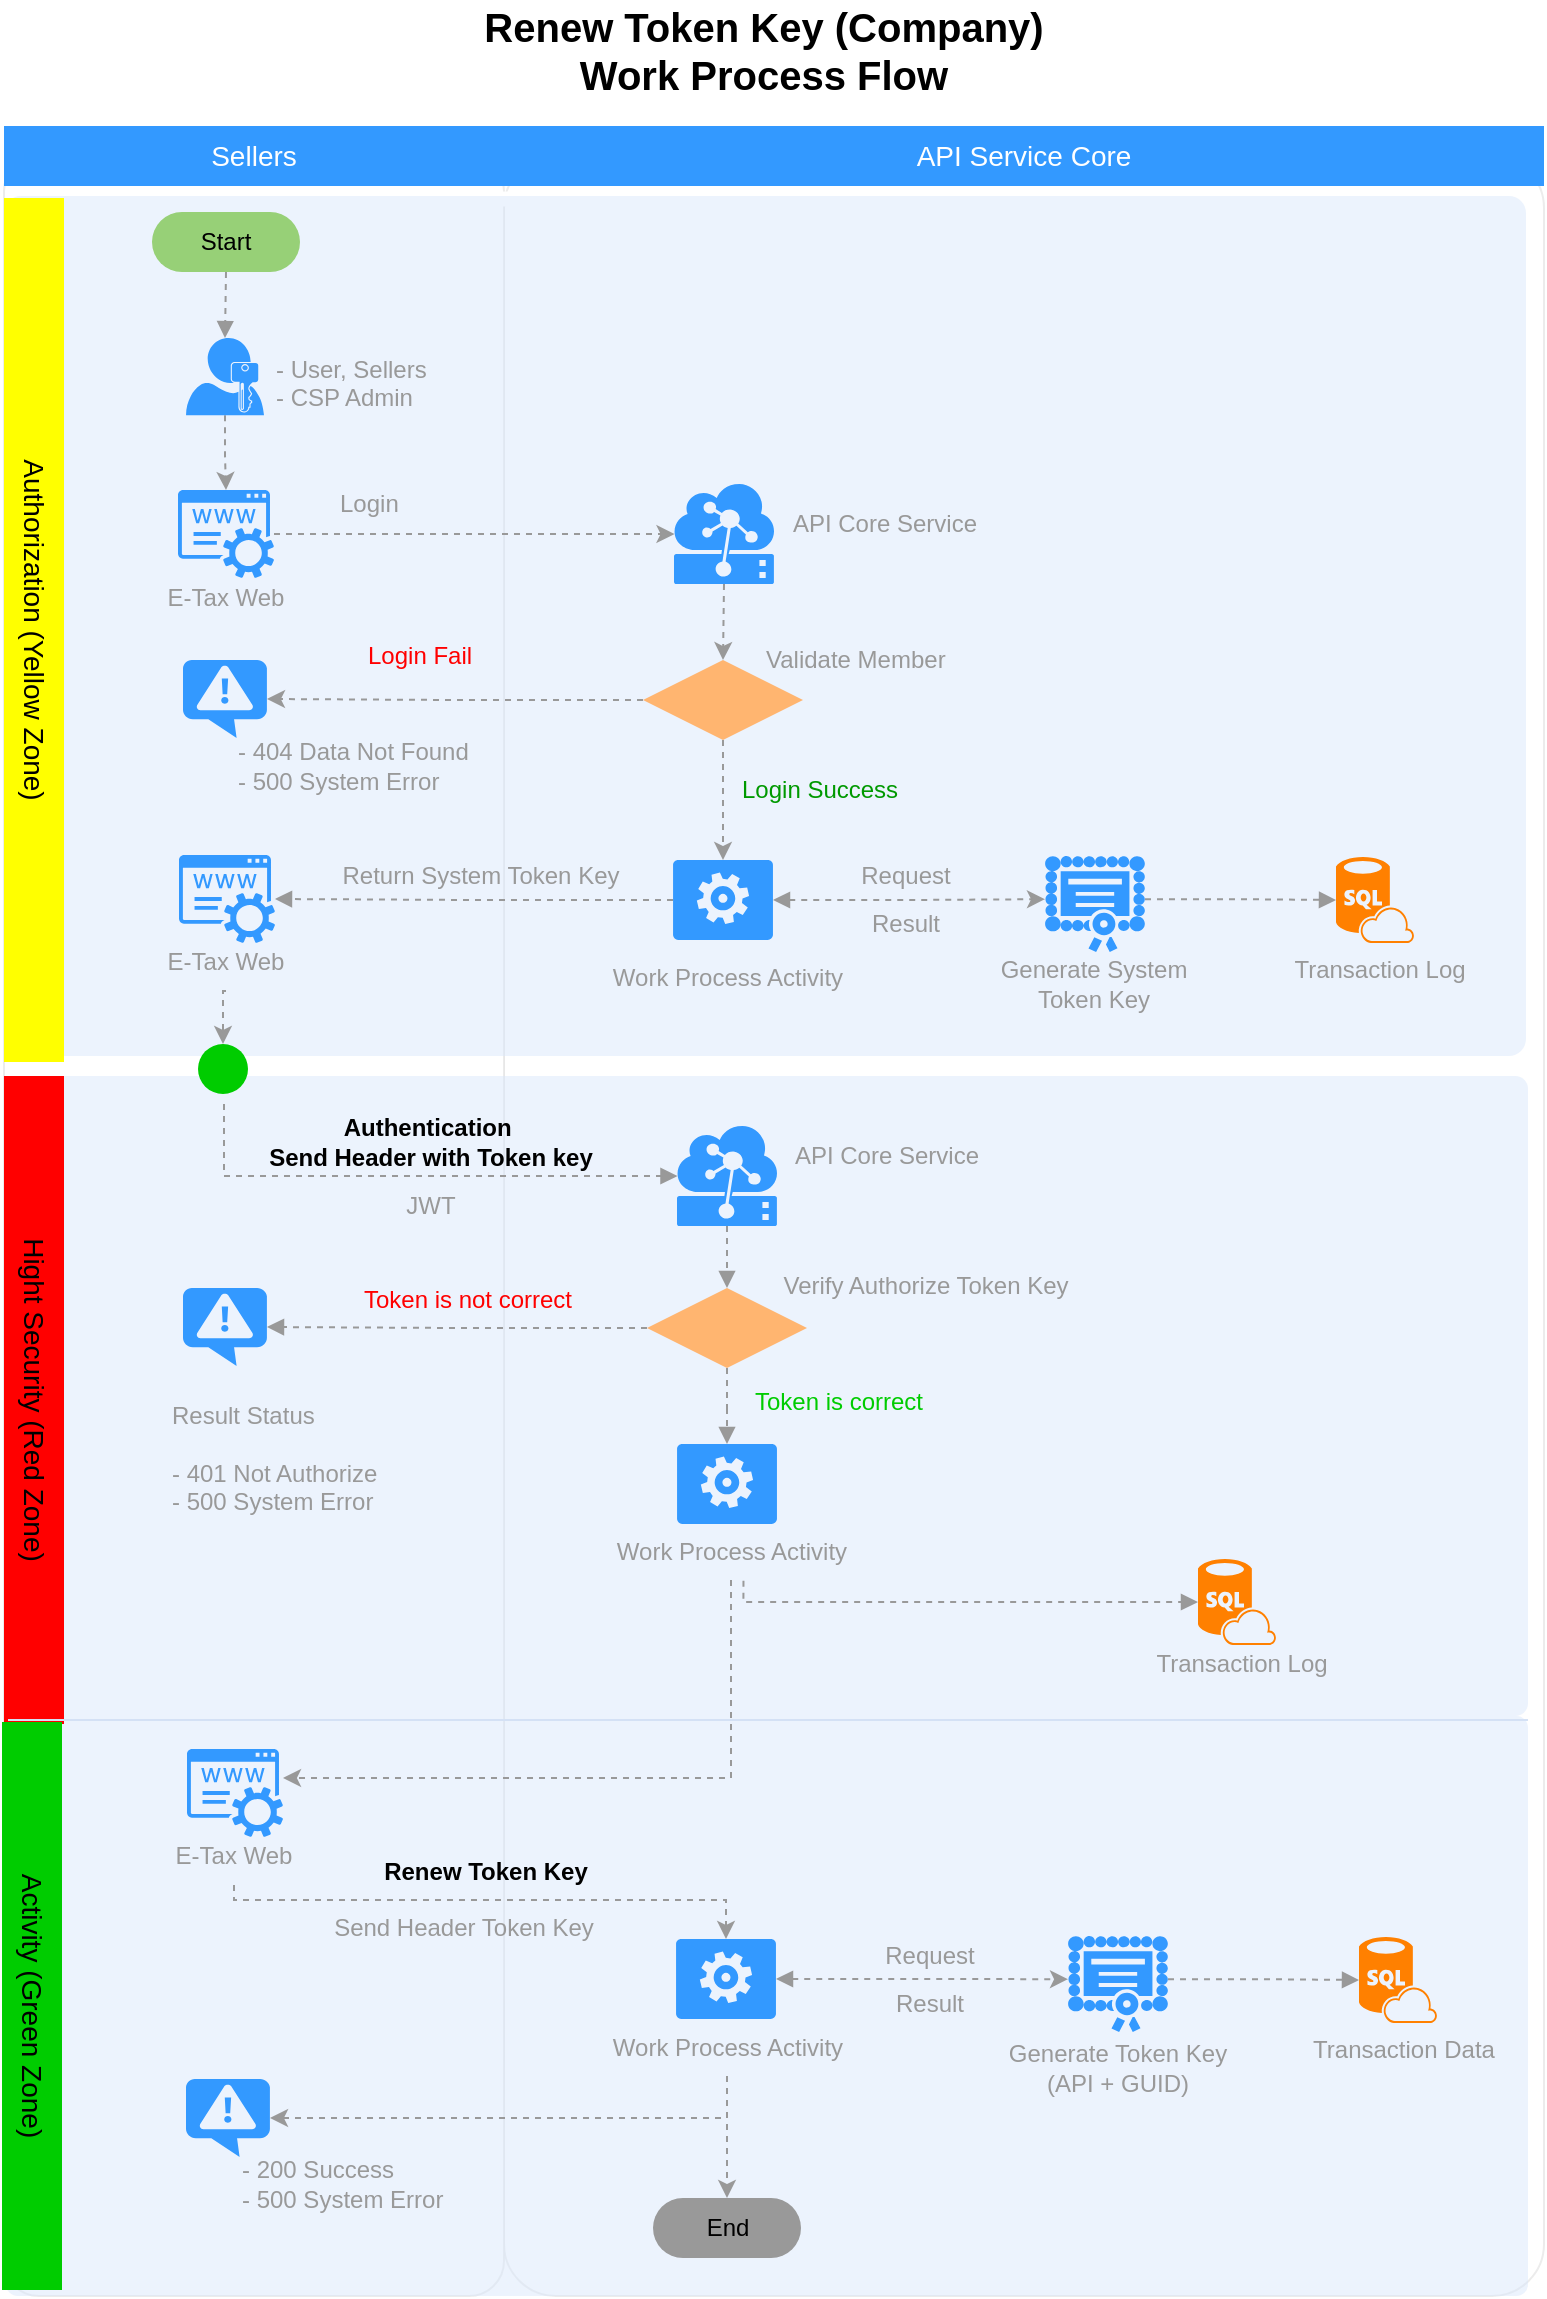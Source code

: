 <mxfile version="10.8.0" type="github"><diagram id="98et0ZXu4X3KvnPCGmSZ" name="Page-1"><mxGraphModel dx="1220" dy="634" grid="0" gridSize="10" guides="1" tooltips="1" connect="1" arrows="1" fold="1" page="1" pageScale="1" pageWidth="827" pageHeight="1169" math="0" shadow="0"><root><mxCell id="0"/><mxCell id="1" parent="0"/><mxCell id="h0HXBKNJnMVw-SOLxNJ8-104" value="" style="rounded=1;whiteSpace=wrap;html=1;strokeColor=#E6E6E6;strokeWidth=1;fillColor=#FFFFFF;fontFamily=Helvetica;fontSize=14;fontColor=#FFB366;opacity=75;verticalAlign=top;fontStyle=1;arcSize=5;" parent="1" vertex="1"><mxGeometry x="300" y="90" width="520" height="1070" as="geometry"/></mxCell><mxCell id="h0HXBKNJnMVw-SOLxNJ8-105" value="" style="rounded=1;whiteSpace=wrap;html=1;strokeColor=#E6E6E6;strokeWidth=1;fillColor=#FFFFFF;fontFamily=Helvetica;fontSize=14;fontColor=#FFB366;opacity=75;verticalAlign=top;fontStyle=1;arcSize=7;" parent="1" vertex="1"><mxGeometry x="50" y="90" width="250" height="1070" as="geometry"/></mxCell><mxCell id="h0HXBKNJnMVw-SOLxNJ8-106" value="" style="shape=mxgraph.arrows.two_way_arrow_horizontal;html=1;verticalLabelPosition=bottom;verticalAlign=top;strokeWidth=2;strokeColor=none;dashed=1;fillColor=#FFFFFF;fontFamily=Verdana;fontSize=12;fontColor=#00BEF2" parent="1" vertex="1"><mxGeometry x="265.5" y="104" width="67" height="15" as="geometry"/></mxCell><mxCell id="h0HXBKNJnMVw-SOLxNJ8-107" value="" style="rounded=1;whiteSpace=wrap;html=1;strokeColor=none;strokeWidth=1;fillColor=#dae8fc;fontSize=12;align=center;arcSize=2;opacity=50;" parent="1" vertex="1"><mxGeometry x="51" y="870" width="761" height="290" as="geometry"/></mxCell><mxCell id="h0HXBKNJnMVw-SOLxNJ8-108" value="" style="rounded=1;whiteSpace=wrap;html=1;strokeColor=none;strokeWidth=1;fillColor=#dae8fc;fontSize=12;align=center;arcSize=2;opacity=50;" parent="1" vertex="1"><mxGeometry x="51" y="550" width="761" height="320" as="geometry"/></mxCell><mxCell id="h0HXBKNJnMVw-SOLxNJ8-109" value="" style="rounded=1;whiteSpace=wrap;html=1;strokeColor=none;strokeWidth=1;fillColor=#dae8fc;fontSize=12;align=center;arcSize=2;opacity=50;" parent="1" vertex="1"><mxGeometry x="50" y="110" width="761" height="430" as="geometry"/></mxCell><mxCell id="h0HXBKNJnMVw-SOLxNJ8-110" value="Renew Token Key (Company)&lt;br&gt;Work Process Flow" style="text;html=1;strokeColor=none;fillColor=none;align=center;verticalAlign=middle;whiteSpace=wrap;rounded=0;fontStyle=1;fontSize=20;" parent="1" vertex="1"><mxGeometry x="275" y="12" width="310" height="50" as="geometry"/></mxCell><mxCell id="h0HXBKNJnMVw-SOLxNJ8-111" style="edgeStyle=orthogonalEdgeStyle;rounded=0;orthogonalLoop=1;jettySize=auto;html=1;exitX=0.5;exitY=1;exitDx=0;exitDy=0;exitPerimeter=0;entryX=0.5;entryY=0;entryDx=0;entryDy=0;dashed=1;startArrow=none;startFill=0;endArrow=block;endFill=1;strokeColor=#999999;" parent="1" source="h0HXBKNJnMVw-SOLxNJ8-112" target="h0HXBKNJnMVw-SOLxNJ8-147" edge="1"><mxGeometry relative="1" as="geometry"/></mxCell><mxCell id="h0HXBKNJnMVw-SOLxNJ8-112" value="" style="shadow=0;dashed=0;html=1;strokeColor=none;labelPosition=center;verticalLabelPosition=bottom;verticalAlign=top;align=center;shape=mxgraph.mscae.cloud.iot_edge;fillColor=#3399FF;pointerEvents=1;fontSize=12;fontColor=#999999;" parent="1" vertex="1"><mxGeometry x="386.5" y="575" width="50" height="50" as="geometry"/></mxCell><mxCell id="h0HXBKNJnMVw-SOLxNJ8-113" value="" style="verticalLabelPosition=bottom;html=1;verticalAlign=top;align=center;strokeColor=none;fillColor=#3399FF;shape=mxgraph.azure.notification_topic;fontSize=12;fontColor=#999999;" parent="1" vertex="1"><mxGeometry x="139.5" y="656" width="42" height="39" as="geometry"/></mxCell><mxCell id="h0HXBKNJnMVw-SOLxNJ8-114" value="Result Status&lt;br&gt;&lt;br&gt;- 401 Not Authorize&lt;br&gt;- 500 System Error&lt;br&gt;" style="text;html=1;strokeColor=none;fillColor=none;align=left;verticalAlign=middle;whiteSpace=wrap;rounded=0;fontSize=12;fontColor=#999999;" parent="1" vertex="1"><mxGeometry x="132" y="702" width="143" height="77" as="geometry"/></mxCell><mxCell id="h0HXBKNJnMVw-SOLxNJ8-115" style="edgeStyle=orthogonalEdgeStyle;rounded=0;orthogonalLoop=1;jettySize=auto;html=1;fontSize=14;strokeColor=#999999;dashed=1;entryX=0.005;entryY=0.5;entryDx=0;entryDy=0;entryPerimeter=0;" parent="1" source="h0HXBKNJnMVw-SOLxNJ8-164" target="h0HXBKNJnMVw-SOLxNJ8-123" edge="1"><mxGeometry relative="1" as="geometry"><mxPoint x="531" y="306" as="targetPoint"/><mxPoint x="197" y="306" as="sourcePoint"/></mxGeometry></mxCell><mxCell id="h0HXBKNJnMVw-SOLxNJ8-116" value="Login" style="text;html=1;strokeColor=none;fillColor=none;align=left;verticalAlign=middle;whiteSpace=wrap;rounded=0;fontSize=12;fontColor=#999999;" parent="1" vertex="1"><mxGeometry x="215.5" y="254" width="59" height="20" as="geometry"/></mxCell><mxCell id="h0HXBKNJnMVw-SOLxNJ8-117" style="edgeStyle=orthogonalEdgeStyle;rounded=0;orthogonalLoop=1;jettySize=auto;html=1;exitX=0.5;exitY=1;exitDx=0;exitDy=0;dashed=1;strokeColor=#999999;exitPerimeter=0;" parent="1" source="h0HXBKNJnMVw-SOLxNJ8-127" target="h0HXBKNJnMVw-SOLxNJ8-164" edge="1"><mxGeometry relative="1" as="geometry"><mxPoint x="161" y="269" as="sourcePoint"/><mxPoint x="161" y="325" as="targetPoint"/></mxGeometry></mxCell><mxCell id="h0HXBKNJnMVw-SOLxNJ8-118" value="" style="group" parent="1" vertex="1" connectable="0"><mxGeometry x="685" y="430.5" width="108" height="79" as="geometry"/></mxCell><mxCell id="h0HXBKNJnMVw-SOLxNJ8-119" value="" style="group" parent="h0HXBKNJnMVw-SOLxNJ8-118" vertex="1" connectable="0"><mxGeometry width="108" height="79" as="geometry"/></mxCell><mxCell id="h0HXBKNJnMVw-SOLxNJ8-120" value="Transaction Log" style="text;html=1;strokeColor=none;fillColor=none;align=center;verticalAlign=middle;whiteSpace=wrap;rounded=0;fontSize=12;fontColor=#999999;" parent="h0HXBKNJnMVw-SOLxNJ8-119" vertex="1"><mxGeometry x="-1" y="52" width="108" height="29" as="geometry"/></mxCell><mxCell id="h0HXBKNJnMVw-SOLxNJ8-121" value="" style="verticalLabelPosition=bottom;html=1;verticalAlign=top;align=center;strokeColor=none;fillColor=#FF8000;shape=mxgraph.azure.sql_database_sql_azure;fontSize=12;fontColor=#999999;" parent="h0HXBKNJnMVw-SOLxNJ8-119" vertex="1"><mxGeometry x="31" y="10" width="39" height="43" as="geometry"/></mxCell><mxCell id="h0HXBKNJnMVw-SOLxNJ8-122" style="edgeStyle=orthogonalEdgeStyle;rounded=0;orthogonalLoop=1;jettySize=auto;html=1;exitX=0.5;exitY=1;exitDx=0;exitDy=0;exitPerimeter=0;entryX=0.5;entryY=0;entryDx=0;entryDy=0;dashed=1;strokeColor=#999999;" parent="1" source="h0HXBKNJnMVw-SOLxNJ8-123" target="h0HXBKNJnMVw-SOLxNJ8-168" edge="1"><mxGeometry relative="1" as="geometry"/></mxCell><mxCell id="h0HXBKNJnMVw-SOLxNJ8-123" value="" style="shadow=0;dashed=0;html=1;strokeColor=none;labelPosition=center;verticalLabelPosition=bottom;verticalAlign=top;align=center;shape=mxgraph.mscae.cloud.iot_edge;fillColor=#3399FF;pointerEvents=1;fontSize=12;fontColor=#999999;" parent="1" vertex="1"><mxGeometry x="385" y="254" width="50" height="50" as="geometry"/></mxCell><mxCell id="h0HXBKNJnMVw-SOLxNJ8-124" value="API Core Service" style="text;html=1;strokeColor=none;fillColor=none;align=center;verticalAlign=middle;whiteSpace=wrap;rounded=0;fontSize=12;fontColor=#999999;" parent="1" vertex="1"><mxGeometry x="440" y="259.5" width="101" height="29" as="geometry"/></mxCell><mxCell id="h0HXBKNJnMVw-SOLxNJ8-125" value="" style="group" parent="1" vertex="1" connectable="0"><mxGeometry x="141" y="181" width="162.5" height="50" as="geometry"/></mxCell><mxCell id="h0HXBKNJnMVw-SOLxNJ8-126" value="&lt;font color=&quot;#999999&quot; style=&quot;font-size: 12px&quot;&gt;- User, Sellers&lt;br&gt;- CSP Admin&lt;br&gt;&lt;br&gt;&lt;/font&gt;" style="text;html=1;strokeColor=none;fillColor=none;align=left;verticalAlign=middle;whiteSpace=wrap;rounded=0;fontSize=12;" parent="h0HXBKNJnMVw-SOLxNJ8-125" vertex="1"><mxGeometry x="42.5" y="10" width="120" height="40" as="geometry"/></mxCell><mxCell id="h0HXBKNJnMVw-SOLxNJ8-127" value="" style="pointerEvents=1;shadow=0;dashed=0;html=1;strokeColor=none;labelPosition=center;verticalLabelPosition=bottom;verticalAlign=top;align=center;shape=mxgraph.mscae.enterprise.user_permissions;fillColor=#3399FF;fontSize=14;" parent="h0HXBKNJnMVw-SOLxNJ8-125" vertex="1"><mxGeometry width="39" height="38.678" as="geometry"/></mxCell><mxCell id="h0HXBKNJnMVw-SOLxNJ8-128" value="" style="group" parent="1" vertex="1" connectable="0"><mxGeometry x="331.5" y="443" width="160" height="72" as="geometry"/></mxCell><mxCell id="h0HXBKNJnMVw-SOLxNJ8-129" value="" style="verticalLabelPosition=bottom;html=1;verticalAlign=top;align=center;strokeColor=none;fillColor=#3399FF;shape=mxgraph.azure.worker_role;fontSize=12;fontColor=#999999;" parent="h0HXBKNJnMVw-SOLxNJ8-128" vertex="1"><mxGeometry x="53" y="-1" width="50" height="40" as="geometry"/></mxCell><mxCell id="h0HXBKNJnMVw-SOLxNJ8-130" value="Work Process Activity&lt;br&gt;" style="text;html=1;strokeColor=none;fillColor=none;align=center;verticalAlign=middle;whiteSpace=wrap;rounded=0;fontSize=12;fontColor=#999999;" parent="h0HXBKNJnMVw-SOLxNJ8-128" vertex="1"><mxGeometry y="43" width="160" height="29" as="geometry"/></mxCell><mxCell id="h0HXBKNJnMVw-SOLxNJ8-131" value="" style="group" parent="1" vertex="1" connectable="0"><mxGeometry x="537.5" y="434.5" width="114" height="81" as="geometry"/></mxCell><mxCell id="h0HXBKNJnMVw-SOLxNJ8-132" value="" style="group" parent="h0HXBKNJnMVw-SOLxNJ8-131" vertex="1" connectable="0"><mxGeometry width="114" height="81" as="geometry"/></mxCell><mxCell id="h0HXBKNJnMVw-SOLxNJ8-133" value="Generate System Token Key&lt;br&gt;" style="text;html=1;strokeColor=none;fillColor=none;align=center;verticalAlign=middle;whiteSpace=wrap;rounded=0;fontSize=12;fontColor=#999999;" parent="h0HXBKNJnMVw-SOLxNJ8-132" vertex="1"><mxGeometry y="54" width="114" height="30" as="geometry"/></mxCell><mxCell id="h0HXBKNJnMVw-SOLxNJ8-134" value="" style="pointerEvents=1;shadow=0;dashed=0;html=1;strokeColor=none;labelPosition=center;verticalLabelPosition=bottom;verticalAlign=top;align=center;shape=mxgraph.mscae.intune.inventory_license;fillColor=#3399FF;fontSize=14;" parent="h0HXBKNJnMVw-SOLxNJ8-131" vertex="1"><mxGeometry x="33" y="5.5" width="50" height="48" as="geometry"/></mxCell><mxCell id="h0HXBKNJnMVw-SOLxNJ8-135" style="edgeStyle=orthogonalEdgeStyle;rounded=0;orthogonalLoop=1;jettySize=auto;html=1;exitX=1;exitY=0.5;exitDx=0;exitDy=0;exitPerimeter=0;entryX=0;entryY=0.45;entryDx=0;entryDy=0;entryPerimeter=0;dashed=1;strokeColor=#999999;startArrow=block;startFill=1;" parent="1" source="h0HXBKNJnMVw-SOLxNJ8-129" target="h0HXBKNJnMVw-SOLxNJ8-134" edge="1"><mxGeometry relative="1" as="geometry"/></mxCell><mxCell id="h0HXBKNJnMVw-SOLxNJ8-136" value="Request" style="text;html=1;strokeColor=none;fillColor=none;align=center;verticalAlign=middle;whiteSpace=wrap;rounded=0;fontSize=12;fontColor=#999999;" parent="1" vertex="1"><mxGeometry x="471" y="440" width="60" height="20" as="geometry"/></mxCell><mxCell id="h0HXBKNJnMVw-SOLxNJ8-137" value="Result" style="text;html=1;strokeColor=none;fillColor=none;align=center;verticalAlign=middle;whiteSpace=wrap;rounded=0;fontSize=12;fontColor=#999999;" parent="1" vertex="1"><mxGeometry x="471" y="464" width="60" height="20" as="geometry"/></mxCell><mxCell id="h0HXBKNJnMVw-SOLxNJ8-138" style="edgeStyle=orthogonalEdgeStyle;rounded=0;orthogonalLoop=1;jettySize=auto;html=1;exitX=0;exitY=0.5;exitDx=0;exitDy=0;exitPerimeter=0;dashed=1;startArrow=none;startFill=0;strokeColor=#999999;endArrow=block;endFill=1;" parent="1" source="h0HXBKNJnMVw-SOLxNJ8-129" target="h0HXBKNJnMVw-SOLxNJ8-140" edge="1"><mxGeometry relative="1" as="geometry"><mxPoint x="181" y="462" as="targetPoint"/></mxGeometry></mxCell><mxCell id="h0HXBKNJnMVw-SOLxNJ8-139" value="" style="group" parent="1" vertex="1" connectable="0"><mxGeometry x="106" y="440.5" width="110" height="74" as="geometry"/></mxCell><mxCell id="h0HXBKNJnMVw-SOLxNJ8-140" value="" style="pointerEvents=1;shadow=0;dashed=0;html=1;strokeColor=none;fillColor=#3399FF;labelPosition=center;verticalLabelPosition=bottom;verticalAlign=top;outlineConnect=0;align=center;shape=mxgraph.office.services.registrar_service;" parent="h0HXBKNJnMVw-SOLxNJ8-139" vertex="1"><mxGeometry x="31.5" y="-1" width="48" height="44" as="geometry"/></mxCell><mxCell id="h0HXBKNJnMVw-SOLxNJ8-141" value="E-Tax Web" style="text;html=1;strokeColor=none;fillColor=none;align=center;verticalAlign=middle;whiteSpace=wrap;rounded=0;fontSize=12;fontColor=#999999;" parent="h0HXBKNJnMVw-SOLxNJ8-139" vertex="1"><mxGeometry y="37" width="110" height="30" as="geometry"/></mxCell><mxCell id="h0HXBKNJnMVw-SOLxNJ8-142" value="Return System Token Key&lt;br&gt;" style="text;html=1;strokeColor=none;fillColor=none;align=center;verticalAlign=middle;whiteSpace=wrap;rounded=0;fontSize=12;fontColor=#999999;" parent="1" vertex="1"><mxGeometry x="198" y="437.5" width="181" height="24" as="geometry"/></mxCell><mxCell id="h0HXBKNJnMVw-SOLxNJ8-143" style="edgeStyle=orthogonalEdgeStyle;rounded=0;orthogonalLoop=1;jettySize=auto;html=1;exitX=0.5;exitY=1;exitDx=0;exitDy=0;entryX=0.005;entryY=0.5;entryDx=0;entryDy=0;dashed=1;startArrow=none;startFill=0;endArrow=block;endFill=1;strokeColor=#999999;entryPerimeter=0;" parent="1" target="h0HXBKNJnMVw-SOLxNJ8-112" edge="1"><mxGeometry relative="1" as="geometry"><mxPoint x="378" y="602" as="targetPoint"/><mxPoint x="160" y="564" as="sourcePoint"/><Array as="points"><mxPoint x="160" y="600"/></Array></mxGeometry></mxCell><mxCell id="h0HXBKNJnMVw-SOLxNJ8-144" style="edgeStyle=orthogonalEdgeStyle;rounded=0;orthogonalLoop=1;jettySize=auto;html=1;exitX=1;exitY=0.45;exitDx=0;exitDy=0;exitPerimeter=0;entryX=0;entryY=0.5;entryDx=0;entryDy=0;entryPerimeter=0;dashed=1;startArrow=none;startFill=0;endArrow=block;endFill=1;strokeColor=#999999;" parent="1" source="h0HXBKNJnMVw-SOLxNJ8-134" target="h0HXBKNJnMVw-SOLxNJ8-121" edge="1"><mxGeometry relative="1" as="geometry"/></mxCell><mxCell id="h0HXBKNJnMVw-SOLxNJ8-145" style="edgeStyle=orthogonalEdgeStyle;rounded=0;orthogonalLoop=1;jettySize=auto;html=1;exitX=0.5;exitY=1;exitDx=0;exitDy=0;dashed=1;startArrow=none;startFill=0;endArrow=block;endFill=1;strokeColor=#999999;" parent="1" source="h0HXBKNJnMVw-SOLxNJ8-147" target="h0HXBKNJnMVw-SOLxNJ8-154" edge="1"><mxGeometry relative="1" as="geometry"/></mxCell><mxCell id="h0HXBKNJnMVw-SOLxNJ8-146" style="edgeStyle=orthogonalEdgeStyle;rounded=0;orthogonalLoop=1;jettySize=auto;html=1;exitX=0;exitY=0.5;exitDx=0;exitDy=0;entryX=1;entryY=0.5;entryDx=0;entryDy=0;entryPerimeter=0;dashed=1;startArrow=none;startFill=0;endArrow=block;endFill=1;strokeColor=#999999;" parent="1" source="h0HXBKNJnMVw-SOLxNJ8-147" target="h0HXBKNJnMVw-SOLxNJ8-113" edge="1"><mxGeometry relative="1" as="geometry"/></mxCell><mxCell id="h0HXBKNJnMVw-SOLxNJ8-147" value="" style="rhombus;whiteSpace=wrap;html=1;strokeColor=none;strokeWidth=1;fillColor=#FFB570;fontSize=12;fontColor=#999999;align=left;" parent="1" vertex="1"><mxGeometry x="371.5" y="656" width="80" height="40" as="geometry"/></mxCell><mxCell id="h0HXBKNJnMVw-SOLxNJ8-148" value="Authentication&amp;nbsp;&lt;br&gt;Send Header with Token key&lt;br&gt;" style="text;html=1;strokeColor=none;fillColor=none;align=center;verticalAlign=middle;whiteSpace=wrap;rounded=0;fontSize=12;fontColor=#000000;fontStyle=1" parent="1" vertex="1"><mxGeometry x="167" y="566" width="193" height="34" as="geometry"/></mxCell><mxCell id="h0HXBKNJnMVw-SOLxNJ8-149" value="API Core Service" style="text;html=1;strokeColor=none;fillColor=none;align=center;verticalAlign=middle;whiteSpace=wrap;rounded=0;fontSize=12;fontColor=#999999;" parent="1" vertex="1"><mxGeometry x="441" y="575.5" width="101" height="29" as="geometry"/></mxCell><mxCell id="h0HXBKNJnMVw-SOLxNJ8-150" value="Token is correct" style="text;html=1;strokeColor=none;fillColor=none;align=center;verticalAlign=middle;whiteSpace=wrap;rounded=0;fontSize=12;fontColor=#00CC00;" parent="1" vertex="1"><mxGeometry x="417" y="698.5" width="101" height="29" as="geometry"/></mxCell><mxCell id="h0HXBKNJnMVw-SOLxNJ8-151" value="Verify Authorize Token Key" style="text;html=1;strokeColor=none;fillColor=none;align=center;verticalAlign=middle;whiteSpace=wrap;rounded=0;fontSize=12;fontColor=#999999;" parent="1" vertex="1"><mxGeometry x="431" y="640" width="160" height="29" as="geometry"/></mxCell><mxCell id="h0HXBKNJnMVw-SOLxNJ8-152" value="Token is not correct" style="text;html=1;strokeColor=none;fillColor=none;align=center;verticalAlign=middle;whiteSpace=wrap;rounded=0;fontSize=12;fontColor=#FF0000;" parent="1" vertex="1"><mxGeometry x="220" y="647" width="124" height="29" as="geometry"/></mxCell><mxCell id="h0HXBKNJnMVw-SOLxNJ8-153" value="" style="group" parent="1" vertex="1" connectable="0"><mxGeometry x="333.5" y="766" width="160" height="72" as="geometry"/></mxCell><mxCell id="h0HXBKNJnMVw-SOLxNJ8-154" value="" style="verticalLabelPosition=bottom;html=1;verticalAlign=top;align=center;strokeColor=none;fillColor=#3399FF;shape=mxgraph.azure.worker_role;fontSize=12;fontColor=#999999;" parent="h0HXBKNJnMVw-SOLxNJ8-153" vertex="1"><mxGeometry x="53" y="-32" width="50" height="40" as="geometry"/></mxCell><mxCell id="h0HXBKNJnMVw-SOLxNJ8-155" value="Work Process Activity&lt;br&gt;" style="text;html=1;strokeColor=none;fillColor=none;align=center;verticalAlign=middle;whiteSpace=wrap;rounded=0;fontSize=12;fontColor=#999999;" parent="h0HXBKNJnMVw-SOLxNJ8-153" vertex="1"><mxGeometry y="7" width="160" height="29" as="geometry"/></mxCell><mxCell id="h0HXBKNJnMVw-SOLxNJ8-156" style="edgeStyle=orthogonalEdgeStyle;rounded=0;orthogonalLoop=1;jettySize=auto;html=1;exitX=0.539;exitY=1.013;exitDx=0;exitDy=0;entryX=0;entryY=0.5;entryDx=0;entryDy=0;entryPerimeter=0;dashed=1;startArrow=none;startFill=0;endArrow=block;endFill=1;strokeColor=#999999;exitPerimeter=0;" parent="1" source="h0HXBKNJnMVw-SOLxNJ8-155" target="h0HXBKNJnMVw-SOLxNJ8-205" edge="1"><mxGeometry relative="1" as="geometry"><Array as="points"><mxPoint x="420" y="813"/></Array></mxGeometry></mxCell><mxCell id="h0HXBKNJnMVw-SOLxNJ8-157" value="End" style="rounded=1;whiteSpace=wrap;html=1;fontColor=#000000;align=center;arcSize=50;labelBackgroundColor=none;fillColor=#999999;strokeColor=none;" parent="1" vertex="1"><mxGeometry x="374.5" y="1111" width="74" height="30" as="geometry"/></mxCell><mxCell id="h0HXBKNJnMVw-SOLxNJ8-158" style="edgeStyle=orthogonalEdgeStyle;rounded=0;orthogonalLoop=1;jettySize=auto;html=1;exitX=0.5;exitY=1;exitDx=0;exitDy=0;entryX=0.5;entryY=0;entryDx=0;entryDy=0;entryPerimeter=0;dashed=1;startArrow=none;startFill=0;endArrow=block;endFill=1;strokeColor=#999999;fontColor=#000000;" parent="1" source="h0HXBKNJnMVw-SOLxNJ8-159" target="h0HXBKNJnMVw-SOLxNJ8-127" edge="1"><mxGeometry relative="1" as="geometry"/></mxCell><mxCell id="h0HXBKNJnMVw-SOLxNJ8-159" value="Start" style="rounded=1;whiteSpace=wrap;html=1;fontColor=#000000;align=center;arcSize=50;labelBackgroundColor=none;fillColor=#97D077;strokeColor=none;" parent="1" vertex="1"><mxGeometry x="124" y="118" width="74" height="30" as="geometry"/></mxCell><mxCell id="h0HXBKNJnMVw-SOLxNJ8-160" value="Login Success&lt;br&gt;" style="text;html=1;strokeColor=none;fillColor=none;align=left;verticalAlign=middle;whiteSpace=wrap;rounded=0;fontSize=12;fontColor=#009900;" parent="1" vertex="1"><mxGeometry x="417" y="390" width="102" height="34" as="geometry"/></mxCell><mxCell id="h0HXBKNJnMVw-SOLxNJ8-162" value="Hight Security (Red Zone)" style="whiteSpace=wrap;html=1;dashed=1;strokeColor=none;strokeWidth=2;fillColor=#FF0000;fontFamily=Helvetica;fontSize=14;fontColor=#000000;fontStyle=0;rotation=90;" parent="1" vertex="1"><mxGeometry x="-97" y="697" width="324" height="30" as="geometry"/></mxCell><mxCell id="h0HXBKNJnMVw-SOLxNJ8-163" value="" style="group" parent="1" vertex="1" connectable="0"><mxGeometry x="105.5" y="257" width="110" height="69" as="geometry"/></mxCell><mxCell id="h0HXBKNJnMVw-SOLxNJ8-164" value="" style="pointerEvents=1;shadow=0;dashed=0;html=1;strokeColor=none;fillColor=#3399FF;labelPosition=center;verticalLabelPosition=bottom;verticalAlign=top;outlineConnect=0;align=center;shape=mxgraph.office.services.registrar_service;" parent="h0HXBKNJnMVw-SOLxNJ8-163" vertex="1"><mxGeometry x="31.5" width="48" height="44" as="geometry"/></mxCell><mxCell id="h0HXBKNJnMVw-SOLxNJ8-165" value="E-Tax Web" style="text;html=1;strokeColor=none;fillColor=none;align=center;verticalAlign=middle;whiteSpace=wrap;rounded=0;fontSize=12;fontColor=#999999;" parent="h0HXBKNJnMVw-SOLxNJ8-163" vertex="1"><mxGeometry y="39" width="110" height="30" as="geometry"/></mxCell><mxCell id="h0HXBKNJnMVw-SOLxNJ8-166" style="edgeStyle=orthogonalEdgeStyle;rounded=0;orthogonalLoop=1;jettySize=auto;html=1;exitX=0.5;exitY=1;exitDx=0;exitDy=0;entryX=0.5;entryY=0;entryDx=0;entryDy=0;entryPerimeter=0;dashed=1;strokeColor=#999999;fontColor=#00CC00;" parent="1" source="h0HXBKNJnMVw-SOLxNJ8-168" target="h0HXBKNJnMVw-SOLxNJ8-129" edge="1"><mxGeometry relative="1" as="geometry"/></mxCell><mxCell id="h0HXBKNJnMVw-SOLxNJ8-167" style="edgeStyle=orthogonalEdgeStyle;rounded=0;orthogonalLoop=1;jettySize=auto;html=1;exitX=0;exitY=0.5;exitDx=0;exitDy=0;entryX=1;entryY=0.5;entryDx=0;entryDy=0;entryPerimeter=0;dashed=1;strokeColor=#999999;fontColor=#00CC00;" parent="1" source="h0HXBKNJnMVw-SOLxNJ8-168" target="h0HXBKNJnMVw-SOLxNJ8-169" edge="1"><mxGeometry relative="1" as="geometry"/></mxCell><mxCell id="h0HXBKNJnMVw-SOLxNJ8-168" value="" style="rhombus;whiteSpace=wrap;html=1;strokeColor=none;strokeWidth=1;fillColor=#FFB570;fontSize=12;fontColor=#999999;align=left;" parent="1" vertex="1"><mxGeometry x="369.5" y="342" width="80" height="40" as="geometry"/></mxCell><mxCell id="h0HXBKNJnMVw-SOLxNJ8-169" value="" style="verticalLabelPosition=bottom;html=1;verticalAlign=top;align=center;strokeColor=none;fillColor=#3399FF;shape=mxgraph.azure.notification_topic;fontSize=12;fontColor=#999999;" parent="1" vertex="1"><mxGeometry x="139.5" y="342" width="42" height="39" as="geometry"/></mxCell><mxCell id="h0HXBKNJnMVw-SOLxNJ8-170" value="- 404 Data Not Found&lt;br&gt;- 500 System Error&lt;br&gt;" style="text;html=1;strokeColor=none;fillColor=none;align=left;verticalAlign=middle;whiteSpace=wrap;rounded=0;fontSize=12;fontColor=#999999;" parent="1" vertex="1"><mxGeometry x="165" y="377" width="143" height="35" as="geometry"/></mxCell><mxCell id="h0HXBKNJnMVw-SOLxNJ8-171" value="Validate Member&lt;br&gt;" style="text;html=1;strokeColor=none;fillColor=none;align=left;verticalAlign=middle;whiteSpace=wrap;rounded=0;fontSize=12;fontColor=#999999;" parent="1" vertex="1"><mxGeometry x="429" y="325" width="102" height="34" as="geometry"/></mxCell><mxCell id="h0HXBKNJnMVw-SOLxNJ8-172" value="" style="ellipse;whiteSpace=wrap;html=1;aspect=fixed;fillColor=#00CC00;fontColor=#000000;align=center;strokeColor=none;" parent="1" vertex="1"><mxGeometry x="147" y="534" width="25" height="25" as="geometry"/></mxCell><mxCell id="h0HXBKNJnMVw-SOLxNJ8-173" style="edgeStyle=orthogonalEdgeStyle;rounded=0;orthogonalLoop=1;jettySize=auto;html=1;exitX=0.5;exitY=1;exitDx=0;exitDy=0;entryX=0.5;entryY=0;entryDx=0;entryDy=0;dashed=1;strokeColor=#999999;fontColor=#000000;" parent="1" source="h0HXBKNJnMVw-SOLxNJ8-141" target="h0HXBKNJnMVw-SOLxNJ8-172" edge="1"><mxGeometry relative="1" as="geometry"><mxPoint x="160" y="528" as="targetPoint"/></mxGeometry></mxCell><mxCell id="h0HXBKNJnMVw-SOLxNJ8-174" value="Activity (Green Zone)" style="whiteSpace=wrap;html=1;dashed=1;strokeColor=none;strokeWidth=2;fillColor=#00CC00;fontFamily=Helvetica;fontSize=14;fontColor=#000000;fontStyle=0;rotation=90;" parent="1" vertex="1"><mxGeometry x="-78" y="1000" width="284" height="30" as="geometry"/></mxCell><mxCell id="h0HXBKNJnMVw-SOLxNJ8-175" value="Sellers" style="whiteSpace=wrap;html=1;dashed=1;strokeColor=none;strokeWidth=2;fillColor=#3399FF;fontFamily=Helvetica;fontSize=14;fontColor=#FFFFFF;fontStyle=0" parent="1" vertex="1"><mxGeometry x="50" y="75" width="250" height="30" as="geometry"/></mxCell><mxCell id="h0HXBKNJnMVw-SOLxNJ8-176" value="API Service Core" style="whiteSpace=wrap;html=1;dashed=1;strokeColor=none;strokeWidth=2;fillColor=#3399FF;fontFamily=Helvetica;fontSize=14;fontColor=#FFFFFF;fontStyle=0" parent="1" vertex="1"><mxGeometry x="300" y="75" width="520" height="30" as="geometry"/></mxCell><mxCell id="h0HXBKNJnMVw-SOLxNJ8-177" value="Authorization (Yellow Zone)" style="whiteSpace=wrap;html=1;dashed=1;strokeColor=none;strokeWidth=2;fillColor=#FFFF00;fontFamily=Helvetica;fontSize=14;fontColor=#000000;fontStyle=0;rotation=90;" parent="1" vertex="1"><mxGeometry x="-151" y="312" width="432" height="30" as="geometry"/></mxCell><mxCell id="h0HXBKNJnMVw-SOLxNJ8-178" value="Login Fail&lt;br&gt;" style="text;html=1;strokeColor=none;fillColor=none;align=left;verticalAlign=middle;whiteSpace=wrap;rounded=0;fontSize=12;fontColor=#FF0000;" parent="1" vertex="1"><mxGeometry x="229.5" y="323" width="102" height="34" as="geometry"/></mxCell><mxCell id="h0HXBKNJnMVw-SOLxNJ8-181" style="edgeStyle=orthogonalEdgeStyle;rounded=0;orthogonalLoop=1;jettySize=auto;html=1;exitX=0.5;exitY=1;exitDx=0;exitDy=0;dashed=1;strokeColor=#999999;" parent="1" source="h0HXBKNJnMVw-SOLxNJ8-155" target="h0HXBKNJnMVw-SOLxNJ8-200" edge="1"><mxGeometry relative="1" as="geometry"><mxPoint x="414" y="802" as="sourcePoint"/><mxPoint x="414" y="863" as="targetPoint"/><Array as="points"><mxPoint x="414" y="901"/></Array></mxGeometry></mxCell><mxCell id="h0HXBKNJnMVw-SOLxNJ8-182" value="" style="group" parent="1" vertex="1" connectable="0"><mxGeometry x="333" y="981.5" width="160" height="72" as="geometry"/></mxCell><mxCell id="h0HXBKNJnMVw-SOLxNJ8-183" value="" style="verticalLabelPosition=bottom;html=1;verticalAlign=top;align=center;strokeColor=none;fillColor=#3399FF;shape=mxgraph.azure.worker_role;fontSize=12;fontColor=#999999;" parent="h0HXBKNJnMVw-SOLxNJ8-182" vertex="1"><mxGeometry x="53" width="50" height="40" as="geometry"/></mxCell><mxCell id="h0HXBKNJnMVw-SOLxNJ8-184" value="" style="group" parent="1" vertex="1" connectable="0"><mxGeometry x="551.5" y="1054" width="108" height="79" as="geometry"/></mxCell><mxCell id="h0HXBKNJnMVw-SOLxNJ8-185" value="Renew Token Key&lt;br&gt;" style="text;html=1;strokeColor=none;fillColor=none;align=center;verticalAlign=middle;whiteSpace=wrap;rounded=0;fontSize=12;fontColor=#000000;fontStyle=1" parent="1" vertex="1"><mxGeometry x="207" y="939.5" width="168" height="16" as="geometry"/></mxCell><mxCell id="h0HXBKNJnMVw-SOLxNJ8-186" style="edgeStyle=orthogonalEdgeStyle;rounded=0;orthogonalLoop=1;jettySize=auto;html=1;exitX=0.5;exitY=1;exitDx=0;exitDy=0;entryX=1;entryY=0.5;entryDx=0;entryDy=0;entryPerimeter=0;dashed=1;strokeColor=#999999;fontColor=#00CC00;" parent="1" source="h0HXBKNJnMVw-SOLxNJ8-188" target="h0HXBKNJnMVw-SOLxNJ8-197" edge="1"><mxGeometry relative="1" as="geometry"/></mxCell><mxCell id="h0HXBKNJnMVw-SOLxNJ8-187" style="edgeStyle=orthogonalEdgeStyle;rounded=0;orthogonalLoop=1;jettySize=auto;html=1;exitX=0.5;exitY=1;exitDx=0;exitDy=0;dashed=1;strokeColor=#999999;fontColor=#009900;" parent="1" source="h0HXBKNJnMVw-SOLxNJ8-188" target="h0HXBKNJnMVw-SOLxNJ8-157" edge="1"><mxGeometry relative="1" as="geometry"/></mxCell><mxCell id="h0HXBKNJnMVw-SOLxNJ8-188" value="Work Process Activity&lt;br&gt;" style="text;html=1;strokeColor=none;fillColor=none;align=center;verticalAlign=middle;whiteSpace=wrap;rounded=0;fontSize=12;fontColor=#999999;" parent="1" vertex="1"><mxGeometry x="331.5" y="1021" width="160" height="29" as="geometry"/></mxCell><mxCell id="h0HXBKNJnMVw-SOLxNJ8-189" value="Transaction Data" style="text;html=1;strokeColor=none;fillColor=none;align=center;verticalAlign=middle;whiteSpace=wrap;rounded=0;fontSize=12;fontColor=#999999;" parent="1" vertex="1"><mxGeometry x="695.5" y="1022.5" width="108" height="29" as="geometry"/></mxCell><mxCell id="h0HXBKNJnMVw-SOLxNJ8-190" value="" style="verticalLabelPosition=bottom;html=1;verticalAlign=top;align=center;strokeColor=none;fillColor=#FF8000;shape=mxgraph.azure.sql_database_sql_azure;fontSize=12;fontColor=#999999;" parent="1" vertex="1"><mxGeometry x="727.5" y="980.5" width="39" height="43" as="geometry"/></mxCell><mxCell id="h0HXBKNJnMVw-SOLxNJ8-191" value="Generate Token Key&lt;br&gt;(API + GUID)&lt;br&gt;" style="text;html=1;strokeColor=none;fillColor=none;align=center;verticalAlign=middle;whiteSpace=wrap;rounded=0;fontSize=12;fontColor=#999999;" parent="1" vertex="1"><mxGeometry x="549.5" y="1028" width="114" height="36" as="geometry"/></mxCell><mxCell id="h0HXBKNJnMVw-SOLxNJ8-192" value="" style="pointerEvents=1;shadow=0;dashed=0;html=1;strokeColor=none;labelPosition=center;verticalLabelPosition=bottom;verticalAlign=top;align=center;shape=mxgraph.mscae.intune.inventory_license;fillColor=#3399FF;fontSize=14;" parent="1" vertex="1"><mxGeometry x="582" y="980" width="50" height="48" as="geometry"/></mxCell><mxCell id="h0HXBKNJnMVw-SOLxNJ8-193" style="edgeStyle=orthogonalEdgeStyle;rounded=0;orthogonalLoop=1;jettySize=auto;html=1;exitX=1;exitY=0.5;exitDx=0;exitDy=0;exitPerimeter=0;entryX=0;entryY=0.45;entryDx=0;entryDy=0;entryPerimeter=0;dashed=1;strokeColor=#999999;startArrow=block;startFill=1;" parent="1" source="h0HXBKNJnMVw-SOLxNJ8-183" target="h0HXBKNJnMVw-SOLxNJ8-192" edge="1"><mxGeometry relative="1" as="geometry"><mxPoint x="446.5" y="1001" as="sourcePoint"/></mxGeometry></mxCell><mxCell id="h0HXBKNJnMVw-SOLxNJ8-194" value="Request" style="text;html=1;strokeColor=none;fillColor=none;align=center;verticalAlign=middle;whiteSpace=wrap;rounded=0;fontSize=12;fontColor=#999999;" parent="1" vertex="1"><mxGeometry x="482.5" y="980" width="60" height="20" as="geometry"/></mxCell><mxCell id="h0HXBKNJnMVw-SOLxNJ8-195" value="Result" style="text;html=1;strokeColor=none;fillColor=none;align=center;verticalAlign=middle;whiteSpace=wrap;rounded=0;fontSize=12;fontColor=#999999;" parent="1" vertex="1"><mxGeometry x="482.5" y="1004" width="60" height="20" as="geometry"/></mxCell><mxCell id="h0HXBKNJnMVw-SOLxNJ8-196" style="edgeStyle=orthogonalEdgeStyle;rounded=0;orthogonalLoop=1;jettySize=auto;html=1;exitX=1;exitY=0.45;exitDx=0;exitDy=0;exitPerimeter=0;entryX=0;entryY=0.5;entryDx=0;entryDy=0;entryPerimeter=0;dashed=1;startArrow=none;startFill=0;endArrow=block;endFill=1;strokeColor=#999999;" parent="1" source="h0HXBKNJnMVw-SOLxNJ8-192" target="h0HXBKNJnMVw-SOLxNJ8-190" edge="1"><mxGeometry relative="1" as="geometry"/></mxCell><mxCell id="h0HXBKNJnMVw-SOLxNJ8-197" value="" style="verticalLabelPosition=bottom;html=1;verticalAlign=top;align=center;strokeColor=none;fillColor=#3399FF;shape=mxgraph.azure.notification_topic;fontSize=12;fontColor=#999999;" parent="1" vertex="1"><mxGeometry x="141" y="1051.5" width="42" height="39" as="geometry"/></mxCell><mxCell id="h0HXBKNJnMVw-SOLxNJ8-198" value="- 200 Success&lt;br&gt;- 500 System Error&lt;br&gt;" style="text;html=1;strokeColor=none;fillColor=none;align=left;verticalAlign=middle;whiteSpace=wrap;rounded=0;fontSize=12;fontColor=#999999;" parent="1" vertex="1"><mxGeometry x="166.5" y="1086.5" width="143" height="35" as="geometry"/></mxCell><mxCell id="h0HXBKNJnMVw-SOLxNJ8-199" value="" style="group" parent="1" vertex="1" connectable="0"><mxGeometry x="110" y="887.5" width="110" height="74" as="geometry"/></mxCell><mxCell id="h0HXBKNJnMVw-SOLxNJ8-200" value="" style="pointerEvents=1;shadow=0;dashed=0;html=1;strokeColor=none;fillColor=#3399FF;labelPosition=center;verticalLabelPosition=bottom;verticalAlign=top;outlineConnect=0;align=center;shape=mxgraph.office.services.registrar_service;" parent="h0HXBKNJnMVw-SOLxNJ8-199" vertex="1"><mxGeometry x="31.5" y="-1" width="48" height="44" as="geometry"/></mxCell><mxCell id="h0HXBKNJnMVw-SOLxNJ8-201" value="E-Tax Web" style="text;html=1;strokeColor=none;fillColor=none;align=center;verticalAlign=middle;whiteSpace=wrap;rounded=0;fontSize=12;fontColor=#999999;" parent="h0HXBKNJnMVw-SOLxNJ8-199" vertex="1"><mxGeometry y="37" width="110" height="30" as="geometry"/></mxCell><mxCell id="h0HXBKNJnMVw-SOLxNJ8-202" style="edgeStyle=orthogonalEdgeStyle;rounded=0;orthogonalLoop=1;jettySize=auto;html=1;exitX=0.5;exitY=1;exitDx=0;exitDy=0;entryX=0.5;entryY=0;entryDx=0;entryDy=0;entryPerimeter=0;dashed=1;strokeColor=#999999;fontColor=#009900;" parent="1" source="h0HXBKNJnMVw-SOLxNJ8-201" target="h0HXBKNJnMVw-SOLxNJ8-183" edge="1"><mxGeometry relative="1" as="geometry"><Array as="points"><mxPoint x="165" y="962"/><mxPoint x="411" y="962"/></Array></mxGeometry></mxCell><mxCell id="h0HXBKNJnMVw-SOLxNJ8-203" value="" style="group" parent="1" vertex="1" connectable="0"><mxGeometry x="615" y="791.5" width="108" height="71" as="geometry"/></mxCell><mxCell id="h0HXBKNJnMVw-SOLxNJ8-204" value="Transaction Log" style="text;html=1;strokeColor=none;fillColor=none;align=center;verticalAlign=middle;whiteSpace=wrap;rounded=0;fontSize=12;fontColor=#999999;" parent="h0HXBKNJnMVw-SOLxNJ8-203" vertex="1"><mxGeometry y="38" width="108" height="29" as="geometry"/></mxCell><mxCell id="h0HXBKNJnMVw-SOLxNJ8-205" value="" style="verticalLabelPosition=bottom;html=1;verticalAlign=top;align=center;strokeColor=none;fillColor=#FF8000;shape=mxgraph.azure.sql_database_sql_azure;fontSize=12;fontColor=#999999;" parent="h0HXBKNJnMVw-SOLxNJ8-203" vertex="1"><mxGeometry x="32" width="39" height="43" as="geometry"/></mxCell><mxCell id="h0HXBKNJnMVw-SOLxNJ8-206" value="JWT" style="text;html=1;strokeColor=none;fillColor=none;align=center;verticalAlign=middle;whiteSpace=wrap;rounded=0;fontSize=12;fontColor=#999999;" parent="1" vertex="1"><mxGeometry x="213" y="600" width="101" height="29" as="geometry"/></mxCell><mxCell id="h0HXBKNJnMVw-SOLxNJ8-207" value="Send Header Token Key" style="text;html=1;strokeColor=none;fillColor=none;align=center;verticalAlign=middle;whiteSpace=wrap;rounded=0;fontSize=12;fontColor=#999999;" parent="1" vertex="1"><mxGeometry x="185" y="961" width="190" height="29" as="geometry"/></mxCell><mxCell id="tsYM60m1Ce7G_hsxx7BY-1" value="" style="endArrow=none;html=1;strokeColor=#D4E1F5;fontColor=#000000;" edge="1" parent="1"><mxGeometry width="50" height="50" relative="1" as="geometry"><mxPoint x="52" y="872" as="sourcePoint"/><mxPoint x="812" y="872" as="targetPoint"/></mxGeometry></mxCell></root></mxGraphModel></diagram></mxfile>